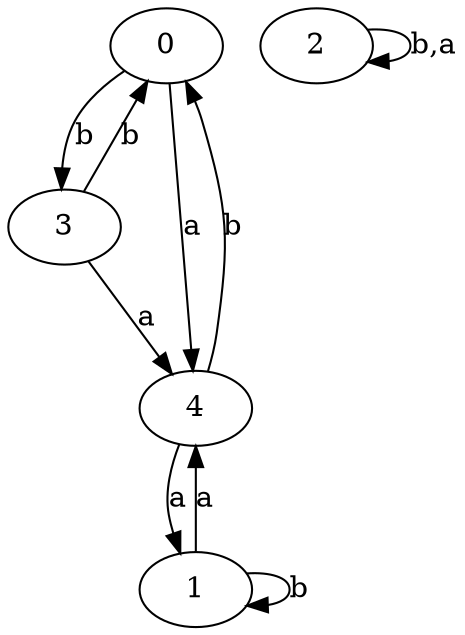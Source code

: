 digraph {
 ranksep=0.5;
 d2tdocpreamble = "\usetikzlibrary{automata}";
 d2tfigpreamble = "\tikzstyle{every state}= [ draw=blue!50,very thick,fill=blue!20]  \tikzstyle{auto}= [fill=white]";
 node [style="state"];
 edge [lblstyle="auto",topath="bend right", len=4  ]
  "0" [label="0",];
  "1" [label="1",];
  "2" [label="2",];
  "3" [label="3",style = "state, initial, accepting"];
  "4" [label="4",];
  "0" -> "3" [label="b"];
  "0" -> "4" [label="a"];
  "1" -> "1" [label="b",topath="loop above"];
  "1" -> "4" [label="a"];
  "2" -> "2" [label="b,a",topath="loop above"];
  "3" -> "0" [label="b"];
  "3" -> "4" [label="a"];
  "4" -> "0" [label="b"];
  "4" -> "1" [label="a"];
}